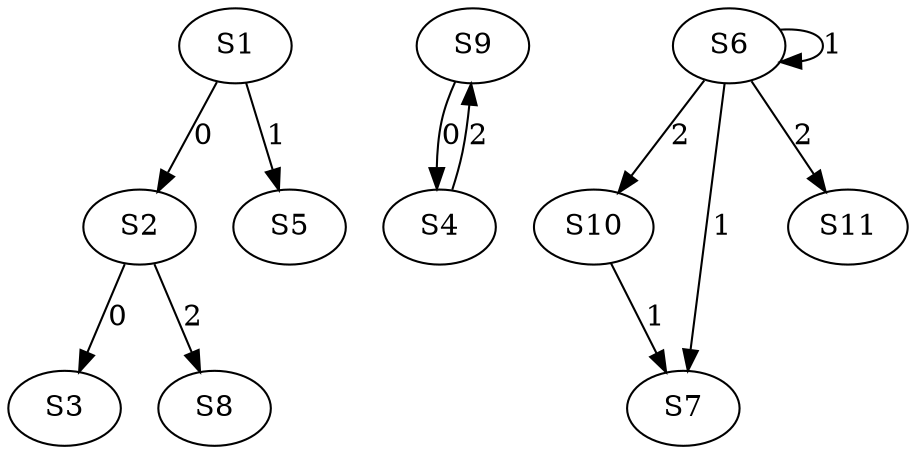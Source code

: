 strict digraph {
	S1 -> S2 [ label = 0 ];
	S2 -> S3 [ label = 0 ];
	S9 -> S4 [ label = 0 ];
	S1 -> S5 [ label = 1 ];
	S6 -> S6 [ label = 1 ];
	S10 -> S7 [ label = 1 ];
	S2 -> S8 [ label = 2 ];
	S4 -> S9 [ label = 2 ];
	S6 -> S10 [ label = 2 ];
	S6 -> S11 [ label = 2 ];
	S6 -> S7 [ label = 1 ];
}